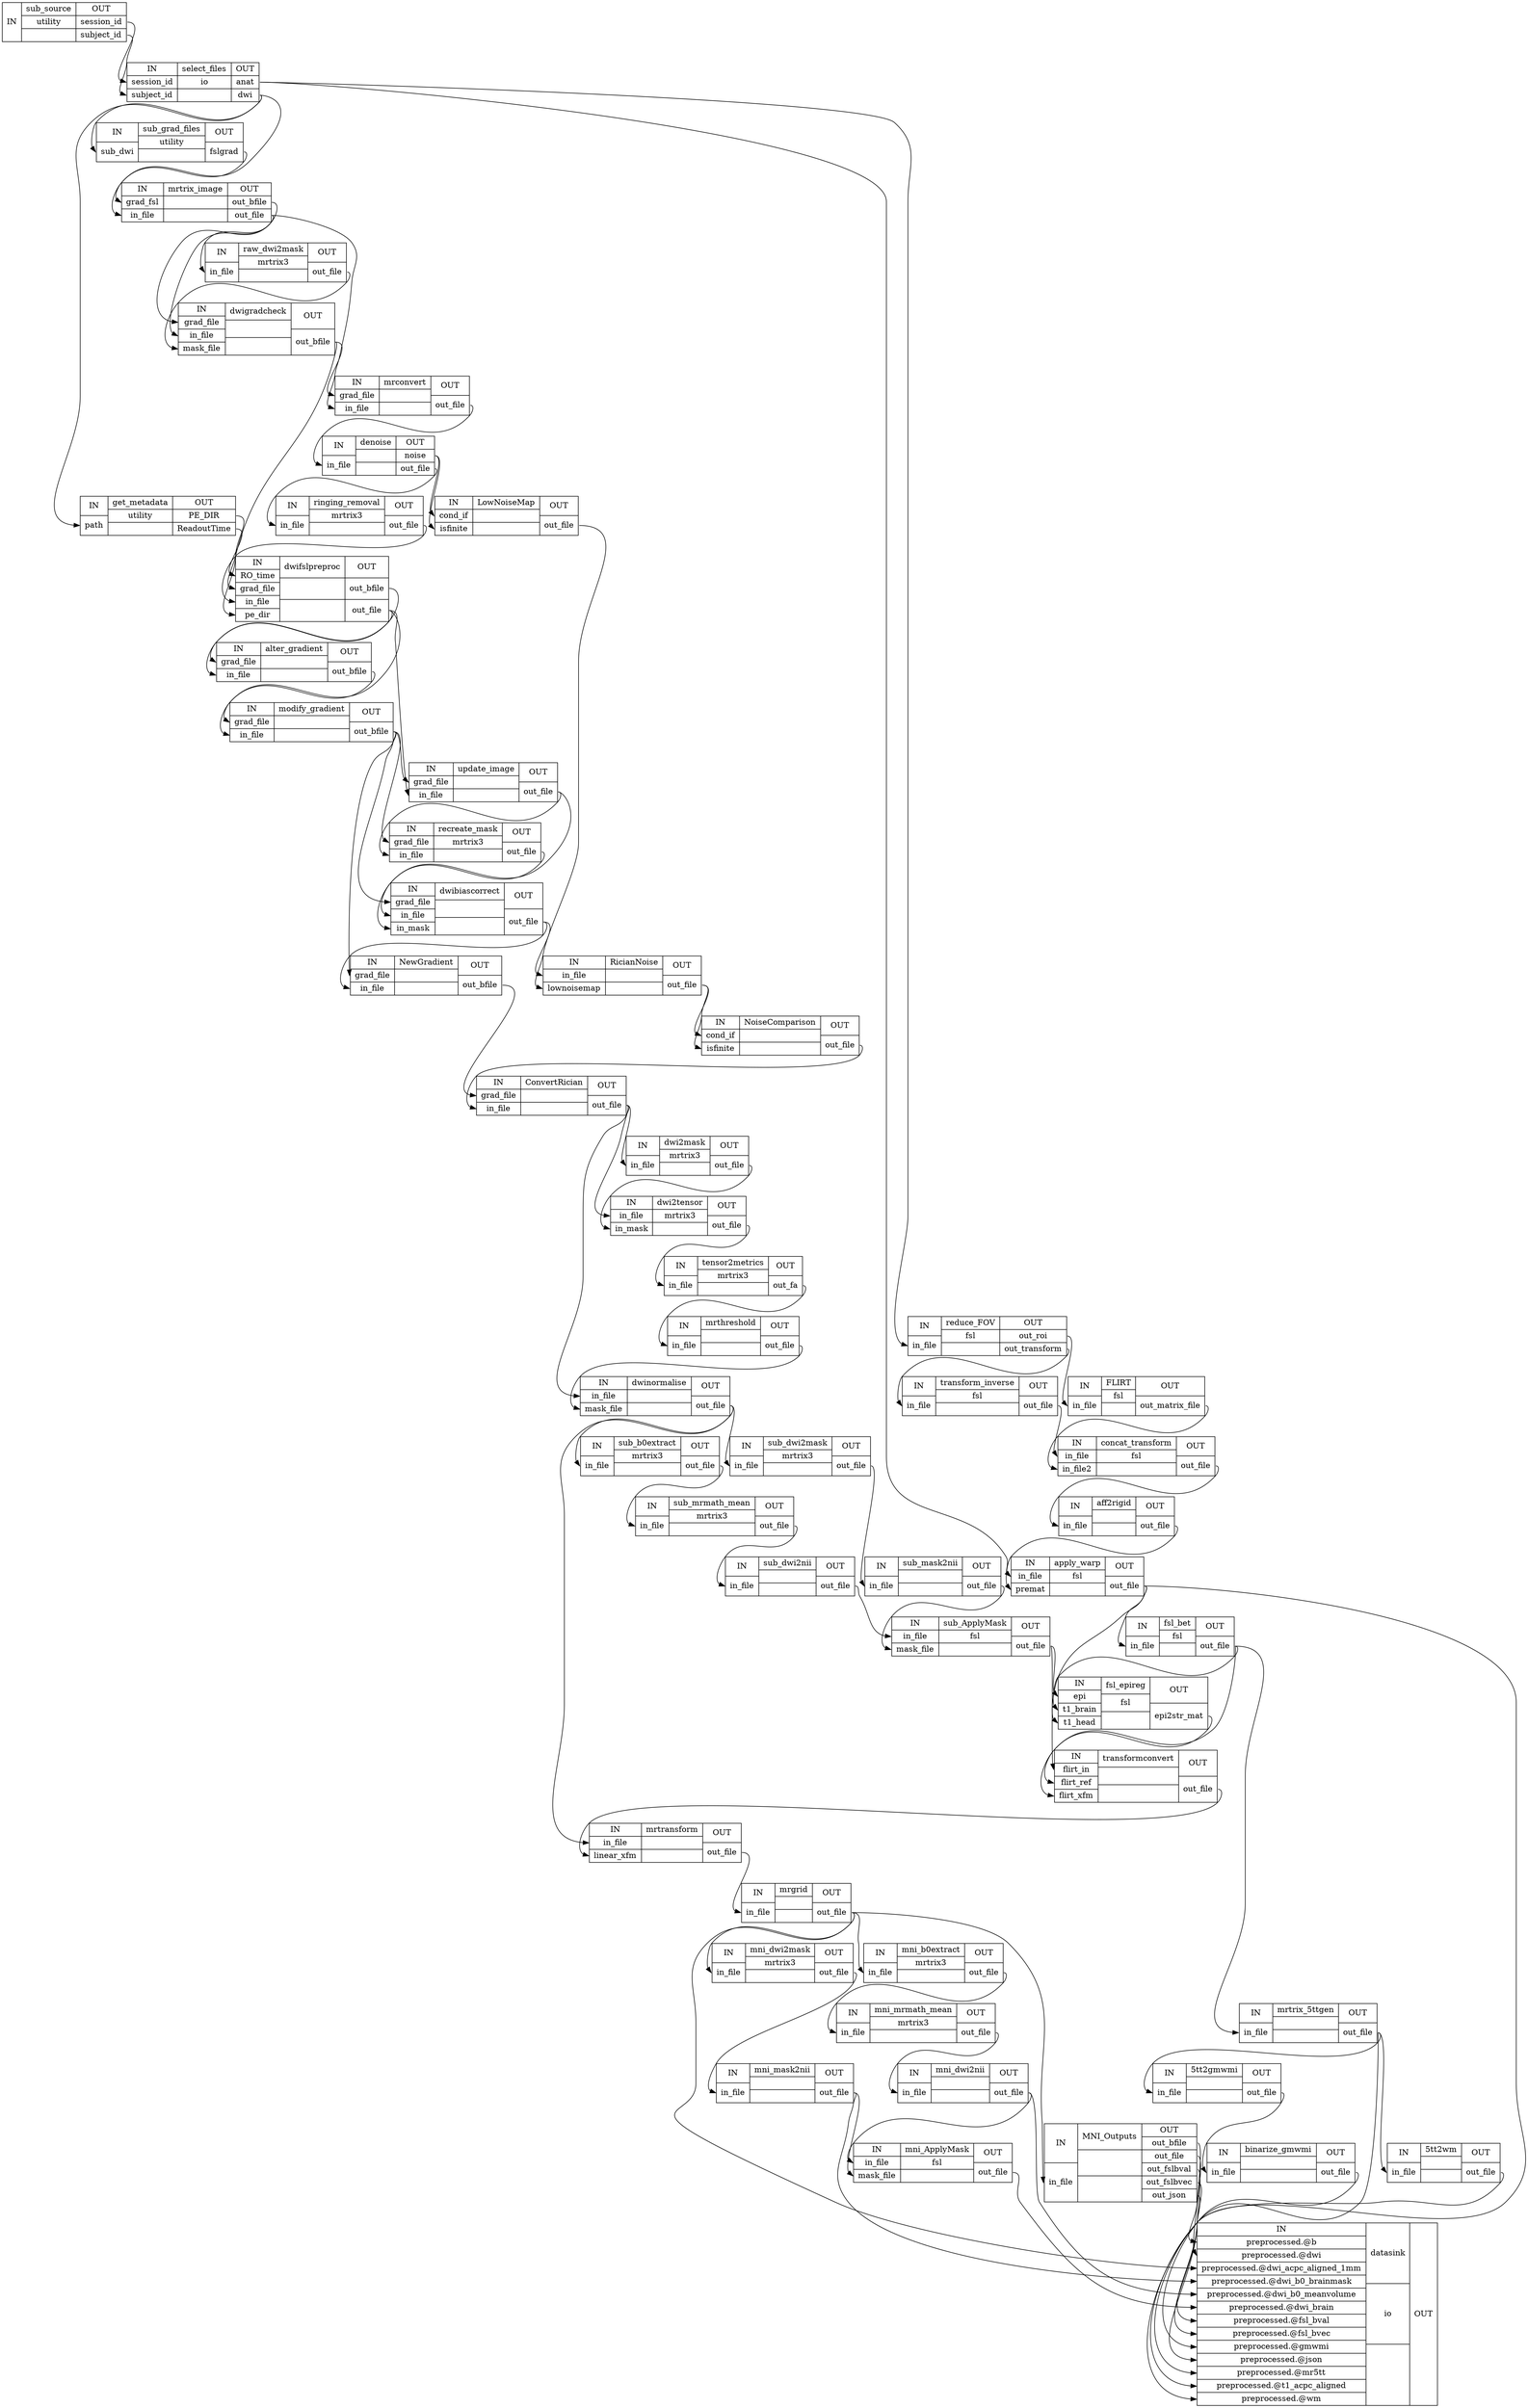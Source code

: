 digraph structs {
node [shape=record];
pipetographysub_source [label="{IN}|{ sub_source | utility |  }|{OUT|<outsessionid> session_id|<outsubjectid> subject_id}"];
pipetographyselect_files [label="{IN|<insessionid> session_id|<insubjectid> subject_id}|{ select_files | io |  }|{OUT|<outanat> anat|<outdwi> dwi}"];
pipetographysub_grad_files [label="{IN|<insubdwi> sub_dwi}|{ sub_grad_files | utility |  }|{OUT|<outfslgrad> fslgrad}"];
pipetographymrtrix_image [label="{IN|<ingradfsl> grad_fsl|<ininfile> in_file}|{ mrtrix_image |  |  }|{OUT|<outoutbfile> out_bfile|<outoutfile> out_file}"];
pipetographyraw_dwi2mask [label="{IN|<ininfile> in_file}|{ raw_dwi2mask | mrtrix3 |  }|{OUT|<outoutfile> out_file}"];
pipetographydwigradcheck [label="{IN|<ingradfile> grad_file|<ininfile> in_file|<inmaskfile> mask_file}|{ dwigradcheck |  |  }|{OUT|<outoutbfile> out_bfile}"];
pipetographymrconvert [label="{IN|<ingradfile> grad_file|<ininfile> in_file}|{ mrconvert |  |  }|{OUT|<outoutfile> out_file}"];
pipetographydenoise [label="{IN|<ininfile> in_file}|{ denoise |  |  }|{OUT|<outnoise> noise|<outoutfile> out_file}"];
pipetographyLowNoiseMap [label="{IN|<incondif> cond_if|<inisfinite> isfinite}|{ LowNoiseMap |  |  }|{OUT|<outoutfile> out_file}"];
pipetographyringing_removal [label="{IN|<ininfile> in_file}|{ ringing_removal | mrtrix3 |  }|{OUT|<outoutfile> out_file}"];
pipetographyget_metadata [label="{IN|<inpath> path}|{ get_metadata | utility |  }|{OUT|<outPEDIR> PE_DIR|<outReadoutTime> ReadoutTime}"];
pipetographydwifslpreproc [label="{IN|<inROtime> RO_time|<ingradfile> grad_file|<ininfile> in_file|<inpedir> pe_dir}|{ dwifslpreproc |  |  }|{OUT|<outoutbfile> out_bfile|<outoutfile> out_file}"];
pipetographyalter_gradient [label="{IN|<ingradfile> grad_file|<ininfile> in_file}|{ alter_gradient |  |  }|{OUT|<outoutbfile> out_bfile}"];
pipetographymodify_gradient [label="{IN|<ingradfile> grad_file|<ininfile> in_file}|{ modify_gradient |  |  }|{OUT|<outoutbfile> out_bfile}"];
pipetographyupdate_image [label="{IN|<ingradfile> grad_file|<ininfile> in_file}|{ update_image |  |  }|{OUT|<outoutfile> out_file}"];
pipetographyrecreate_mask [label="{IN|<ingradfile> grad_file|<ininfile> in_file}|{ recreate_mask | mrtrix3 |  }|{OUT|<outoutfile> out_file}"];
pipetographydwibiascorrect [label="{IN|<ingradfile> grad_file|<ininfile> in_file|<ininmask> in_mask}|{ dwibiascorrect |  |  }|{OUT|<outoutfile> out_file}"];
pipetographyRicianNoise [label="{IN|<ininfile> in_file|<inlownoisemap> lownoisemap}|{ RicianNoise |  |  }|{OUT|<outoutfile> out_file}"];
pipetographyNoiseComparison [label="{IN|<incondif> cond_if|<inisfinite> isfinite}|{ NoiseComparison |  |  }|{OUT|<outoutfile> out_file}"];
pipetographyNewGradient [label="{IN|<ingradfile> grad_file|<ininfile> in_file}|{ NewGradient |  |  }|{OUT|<outoutbfile> out_bfile}"];
pipetographyConvertRician [label="{IN|<ingradfile> grad_file|<ininfile> in_file}|{ ConvertRician |  |  }|{OUT|<outoutfile> out_file}"];
pipetographydwi2mask [label="{IN|<ininfile> in_file}|{ dwi2mask | mrtrix3 |  }|{OUT|<outoutfile> out_file}"];
pipetographydwi2tensor [label="{IN|<ininfile> in_file|<ininmask> in_mask}|{ dwi2tensor | mrtrix3 |  }|{OUT|<outoutfile> out_file}"];
pipetographytensor2metrics [label="{IN|<ininfile> in_file}|{ tensor2metrics | mrtrix3 |  }|{OUT|<outoutfa> out_fa}"];
pipetographymrthreshold [label="{IN|<ininfile> in_file}|{ mrthreshold |  |  }|{OUT|<outoutfile> out_file}"];
pipetographydwinormalise [label="{IN|<ininfile> in_file|<inmaskfile> mask_file}|{ dwinormalise |  |  }|{OUT|<outoutfile> out_file}"];
pipetographysub_dwi2mask [label="{IN|<ininfile> in_file}|{ sub_dwi2mask | mrtrix3 |  }|{OUT|<outoutfile> out_file}"];
pipetographysub_mask2nii [label="{IN|<ininfile> in_file}|{ sub_mask2nii |  |  }|{OUT|<outoutfile> out_file}"];
pipetographysub_b0extract [label="{IN|<ininfile> in_file}|{ sub_b0extract | mrtrix3 |  }|{OUT|<outoutfile> out_file}"];
pipetographysub_mrmath_mean [label="{IN|<ininfile> in_file}|{ sub_mrmath_mean | mrtrix3 |  }|{OUT|<outoutfile> out_file}"];
pipetographysub_dwi2nii [label="{IN|<ininfile> in_file}|{ sub_dwi2nii |  |  }|{OUT|<outoutfile> out_file}"];
pipetographysub_ApplyMask [label="{IN|<ininfile> in_file|<inmaskfile> mask_file}|{ sub_ApplyMask | fsl |  }|{OUT|<outoutfile> out_file}"];
pipetographyreduce_FOV [label="{IN|<ininfile> in_file}|{ reduce_FOV | fsl |  }|{OUT|<outoutroi> out_roi|<outouttransform> out_transform}"];
pipetographyFLIRT [label="{IN|<ininfile> in_file}|{ FLIRT | fsl |  }|{OUT|<outoutmatrixfile> out_matrix_file}"];
pipetographytransform_inverse [label="{IN|<ininfile> in_file}|{ transform_inverse | fsl |  }|{OUT|<outoutfile> out_file}"];
pipetographyconcat_transform [label="{IN|<ininfile> in_file|<ininfile2> in_file2}|{ concat_transform | fsl |  }|{OUT|<outoutfile> out_file}"];
pipetographyaff2rigid [label="{IN|<ininfile> in_file}|{ aff2rigid |  |  }|{OUT|<outoutfile> out_file}"];
pipetographyapply_warp [label="{IN|<ininfile> in_file|<inpremat> premat}|{ apply_warp | fsl |  }|{OUT|<outoutfile> out_file}"];
pipetographyfsl_bet [label="{IN|<ininfile> in_file}|{ fsl_bet | fsl |  }|{OUT|<outoutfile> out_file}"];
pipetographyfsl_epireg [label="{IN|<inepi> epi|<int1brain> t1_brain|<int1head> t1_head}|{ fsl_epireg | fsl |  }|{OUT|<outepi2strmat> epi2str_mat}"];
pipetographytransformconvert [label="{IN|<inflirtin> flirt_in|<inflirtref> flirt_ref|<inflirtxfm> flirt_xfm}|{ transformconvert |  |  }|{OUT|<outoutfile> out_file}"];
pipetographymrtransform [label="{IN|<ininfile> in_file|<inlinearxfm> linear_xfm}|{ mrtransform |  |  }|{OUT|<outoutfile> out_file}"];
pipetographymrgrid [label="{IN|<ininfile> in_file}|{ mrgrid |  |  }|{OUT|<outoutfile> out_file}"];
pipetographyMNI_Outputs [label="{IN|<ininfile> in_file}|{ MNI_Outputs |  |  }|{OUT|<outoutbfile> out_bfile|<outoutfile> out_file|<outoutfslbval> out_fslbval|<outoutfslbvec> out_fslbvec|<outoutjson> out_json}"];
pipetographymni_dwi2mask [label="{IN|<ininfile> in_file}|{ mni_dwi2mask | mrtrix3 |  }|{OUT|<outoutfile> out_file}"];
pipetographymni_mask2nii [label="{IN|<ininfile> in_file}|{ mni_mask2nii |  |  }|{OUT|<outoutfile> out_file}"];
pipetographymni_b0extract [label="{IN|<ininfile> in_file}|{ mni_b0extract | mrtrix3 |  }|{OUT|<outoutfile> out_file}"];
pipetographymni_mrmath_mean [label="{IN|<ininfile> in_file}|{ mni_mrmath_mean | mrtrix3 |  }|{OUT|<outoutfile> out_file}"];
pipetographymni_dwi2nii [label="{IN|<ininfile> in_file}|{ mni_dwi2nii |  |  }|{OUT|<outoutfile> out_file}"];
pipetographymni_ApplyMask [label="{IN|<ininfile> in_file|<inmaskfile> mask_file}|{ mni_ApplyMask | fsl |  }|{OUT|<outoutfile> out_file}"];
pipetographymrtrix_5ttgen [label="{IN|<ininfile> in_file}|{ mrtrix_5ttgen |  |  }|{OUT|<outoutfile> out_file}"];
pipetography5tt2gmwmi [label="{IN|<ininfile> in_file}|{ 5tt2gmwmi |  |  }|{OUT|<outoutfile> out_file}"];
pipetographybinarize_gmwmi [label="{IN|<ininfile> in_file}|{ binarize_gmwmi |  |  }|{OUT|<outoutfile> out_file}"];
pipetography5tt2wm [label="{IN|<ininfile> in_file}|{ 5tt2wm |  |  }|{OUT|<outoutfile> out_file}"];
pipetographydatasink [label="{IN|<inpreprocessedb> preprocessed.@b|<inpreprocesseddwi> preprocessed.@dwi|<inpreprocesseddwiacpcaligned1mm> preprocessed.@dwi_acpc_aligned_1mm|<inpreprocesseddwib0brainmask> preprocessed.@dwi_b0_brainmask|<inpreprocesseddwib0meanvolume> preprocessed.@dwi_b0_meanvolume|<inpreprocesseddwibrain> preprocessed.@dwi_brain|<inpreprocessedfslbval> preprocessed.@fsl_bval|<inpreprocessedfslbvec> preprocessed.@fsl_bvec|<inpreprocessedgmwmi> preprocessed.@gmwmi|<inpreprocessedjson> preprocessed.@json|<inpreprocessedmr5tt> preprocessed.@mr5tt|<inpreprocessedt1acpcaligned> preprocessed.@t1_acpc_aligned|<inpreprocessedwm> preprocessed.@wm}|{ datasink | io |  }|{OUT}"];
pipetography5tt2gmwmi:outoutfile:e -> pipetographybinarize_gmwmi:ininfile:w;
pipetography5tt2wm:outoutfile:e -> pipetographydatasink:inpreprocessedwm:w;
pipetographyConvertRician:outoutfile:e -> pipetographydwi2mask:ininfile:w;
pipetographyConvertRician:outoutfile:e -> pipetographydwi2tensor:ininfile:w;
pipetographyConvertRician:outoutfile:e -> pipetographydwinormalise:ininfile:w;
pipetographyFLIRT:outoutmatrixfile:e -> pipetographyconcat_transform:ininfile2:w;
pipetographyLowNoiseMap:outoutfile:e -> pipetographyRicianNoise:inlownoisemap:w;
pipetographyMNI_Outputs:outoutbfile:e -> pipetographydatasink:inpreprocessedb:w;
pipetographyMNI_Outputs:outoutfile:e -> pipetographydatasink:inpreprocesseddwi:w;
pipetographyMNI_Outputs:outoutfslbval:e -> pipetographydatasink:inpreprocessedfslbval:w;
pipetographyMNI_Outputs:outoutfslbvec:e -> pipetographydatasink:inpreprocessedfslbvec:w;
pipetographyMNI_Outputs:outoutjson:e -> pipetographydatasink:inpreprocessedjson:w;
pipetographyNewGradient:outoutbfile:e -> pipetographyConvertRician:ingradfile:w;
pipetographyNoiseComparison:outoutfile:e -> pipetographyConvertRician:ininfile:w;
pipetographyRicianNoise:outoutfile:e -> pipetographyNoiseComparison:incondif:w;
pipetographyRicianNoise:outoutfile:e -> pipetographyNoiseComparison:inisfinite:w;
pipetographyaff2rigid:outoutfile:e -> pipetographyapply_warp:inpremat:w;
pipetographyalter_gradient:outoutbfile:e -> pipetographymodify_gradient:ingradfile:w;
pipetographyapply_warp:outoutfile:e -> pipetographydatasink:inpreprocessedt1acpcaligned:w;
pipetographyapply_warp:outoutfile:e -> pipetographyfsl_bet:ininfile:w;
pipetographyapply_warp:outoutfile:e -> pipetographyfsl_epireg:int1head:w;
pipetographybinarize_gmwmi:outoutfile:e -> pipetographydatasink:inpreprocessedgmwmi:w;
pipetographyconcat_transform:outoutfile:e -> pipetographyaff2rigid:ininfile:w;
pipetographydenoise:outnoise:e -> pipetographyLowNoiseMap:incondif:w;
pipetographydenoise:outnoise:e -> pipetographyLowNoiseMap:inisfinite:w;
pipetographydenoise:outoutfile:e -> pipetographyringing_removal:ininfile:w;
pipetographydwi2mask:outoutfile:e -> pipetographydwi2tensor:ininmask:w;
pipetographydwi2tensor:outoutfile:e -> pipetographytensor2metrics:ininfile:w;
pipetographydwibiascorrect:outoutfile:e -> pipetographyNewGradient:ininfile:w;
pipetographydwibiascorrect:outoutfile:e -> pipetographyRicianNoise:ininfile:w;
pipetographydwifslpreproc:outoutbfile:e -> pipetographyalter_gradient:ingradfile:w;
pipetographydwifslpreproc:outoutfile:e -> pipetographyalter_gradient:ininfile:w;
pipetographydwifslpreproc:outoutfile:e -> pipetographymodify_gradient:ininfile:w;
pipetographydwifslpreproc:outoutfile:e -> pipetographyupdate_image:ininfile:w;
pipetographydwigradcheck:outoutbfile:e -> pipetographydwifslpreproc:ingradfile:w;
pipetographydwigradcheck:outoutbfile:e -> pipetographymrconvert:ingradfile:w;
pipetographydwinormalise:outoutfile:e -> pipetographymrtransform:ininfile:w;
pipetographydwinormalise:outoutfile:e -> pipetographysub_b0extract:ininfile:w;
pipetographydwinormalise:outoutfile:e -> pipetographysub_dwi2mask:ininfile:w;
pipetographyfsl_bet:outoutfile:e -> pipetographyfsl_epireg:int1brain:w;
pipetographyfsl_bet:outoutfile:e -> pipetographymrtrix_5ttgen:ininfile:w;
pipetographyfsl_bet:outoutfile:e -> pipetographytransformconvert:inflirtref:w;
pipetographyfsl_epireg:outepi2strmat:e -> pipetographytransformconvert:inflirtxfm:w;
pipetographyget_metadata:outPEDIR:e -> pipetographydwifslpreproc:inpedir:w;
pipetographyget_metadata:outReadoutTime:e -> pipetographydwifslpreproc:inROtime:w;
pipetographymni_ApplyMask:outoutfile:e -> pipetographydatasink:inpreprocesseddwibrain:w;
pipetographymni_b0extract:outoutfile:e -> pipetographymni_mrmath_mean:ininfile:w;
pipetographymni_dwi2mask:outoutfile:e -> pipetographymni_mask2nii:ininfile:w;
pipetographymni_dwi2nii:outoutfile:e -> pipetographydatasink:inpreprocesseddwib0meanvolume:w;
pipetographymni_dwi2nii:outoutfile:e -> pipetographymni_ApplyMask:ininfile:w;
pipetographymni_mask2nii:outoutfile:e -> pipetographydatasink:inpreprocesseddwib0brainmask:w;
pipetographymni_mask2nii:outoutfile:e -> pipetographymni_ApplyMask:inmaskfile:w;
pipetographymni_mrmath_mean:outoutfile:e -> pipetographymni_dwi2nii:ininfile:w;
pipetographymodify_gradient:outoutbfile:e -> pipetographyNewGradient:ingradfile:w;
pipetographymodify_gradient:outoutbfile:e -> pipetographydwibiascorrect:ingradfile:w;
pipetographymodify_gradient:outoutbfile:e -> pipetographyrecreate_mask:ingradfile:w;
pipetographymodify_gradient:outoutbfile:e -> pipetographyupdate_image:ingradfile:w;
pipetographymrconvert:outoutfile:e -> pipetographydenoise:ininfile:w;
pipetographymrgrid:outoutfile:e -> pipetographyMNI_Outputs:ininfile:w;
pipetographymrgrid:outoutfile:e -> pipetographydatasink:inpreprocesseddwiacpcaligned1mm:w;
pipetographymrgrid:outoutfile:e -> pipetographymni_b0extract:ininfile:w;
pipetographymrgrid:outoutfile:e -> pipetographymni_dwi2mask:ininfile:w;
pipetographymrthreshold:outoutfile:e -> pipetographydwinormalise:inmaskfile:w;
pipetographymrtransform:outoutfile:e -> pipetographymrgrid:ininfile:w;
pipetographymrtrix_5ttgen:outoutfile:e -> pipetography5tt2gmwmi:ininfile:w;
pipetographymrtrix_5ttgen:outoutfile:e -> pipetography5tt2wm:ininfile:w;
pipetographymrtrix_5ttgen:outoutfile:e -> pipetographydatasink:inpreprocessedmr5tt:w;
pipetographymrtrix_image:outoutbfile:e -> pipetographydwigradcheck:ingradfile:w;
pipetographymrtrix_image:outoutfile:e -> pipetographydwigradcheck:ininfile:w;
pipetographymrtrix_image:outoutfile:e -> pipetographymrconvert:ininfile:w;
pipetographymrtrix_image:outoutfile:e -> pipetographyraw_dwi2mask:ininfile:w;
pipetographyraw_dwi2mask:outoutfile:e -> pipetographydwigradcheck:inmaskfile:w;
pipetographyrecreate_mask:outoutfile:e -> pipetographydwibiascorrect:ininmask:w;
pipetographyreduce_FOV:outoutroi:e -> pipetographyFLIRT:ininfile:w;
pipetographyreduce_FOV:outouttransform:e -> pipetographytransform_inverse:ininfile:w;
pipetographyringing_removal:outoutfile:e -> pipetographydwifslpreproc:ininfile:w;
pipetographyselect_files:outanat:e -> pipetographyapply_warp:ininfile:w;
pipetographyselect_files:outanat:e -> pipetographyreduce_FOV:ininfile:w;
pipetographyselect_files:outdwi:e -> pipetographyget_metadata:inpath:w;
pipetographyselect_files:outdwi:e -> pipetographymrtrix_image:ininfile:w;
pipetographyselect_files:outdwi:e -> pipetographysub_grad_files:insubdwi:w;
pipetographysub_ApplyMask:outoutfile:e -> pipetographyfsl_epireg:inepi:w;
pipetographysub_ApplyMask:outoutfile:e -> pipetographytransformconvert:inflirtin:w;
pipetographysub_b0extract:outoutfile:e -> pipetographysub_mrmath_mean:ininfile:w;
pipetographysub_dwi2mask:outoutfile:e -> pipetographysub_mask2nii:ininfile:w;
pipetographysub_dwi2nii:outoutfile:e -> pipetographysub_ApplyMask:ininfile:w;
pipetographysub_grad_files:outfslgrad:e -> pipetographymrtrix_image:ingradfsl:w;
pipetographysub_mask2nii:outoutfile:e -> pipetographysub_ApplyMask:inmaskfile:w;
pipetographysub_mrmath_mean:outoutfile:e -> pipetographysub_dwi2nii:ininfile:w;
pipetographysub_source:outsessionid:e -> pipetographyselect_files:insessionid:w;
pipetographysub_source:outsubjectid:e -> pipetographyselect_files:insubjectid:w;
pipetographytensor2metrics:outoutfa:e -> pipetographymrthreshold:ininfile:w;
pipetographytransform_inverse:outoutfile:e -> pipetographyconcat_transform:ininfile:w;
pipetographytransformconvert:outoutfile:e -> pipetographymrtransform:inlinearxfm:w;
pipetographyupdate_image:outoutfile:e -> pipetographydwibiascorrect:ininfile:w;
pipetographyupdate_image:outoutfile:e -> pipetographyrecreate_mask:ininfile:w;
}
